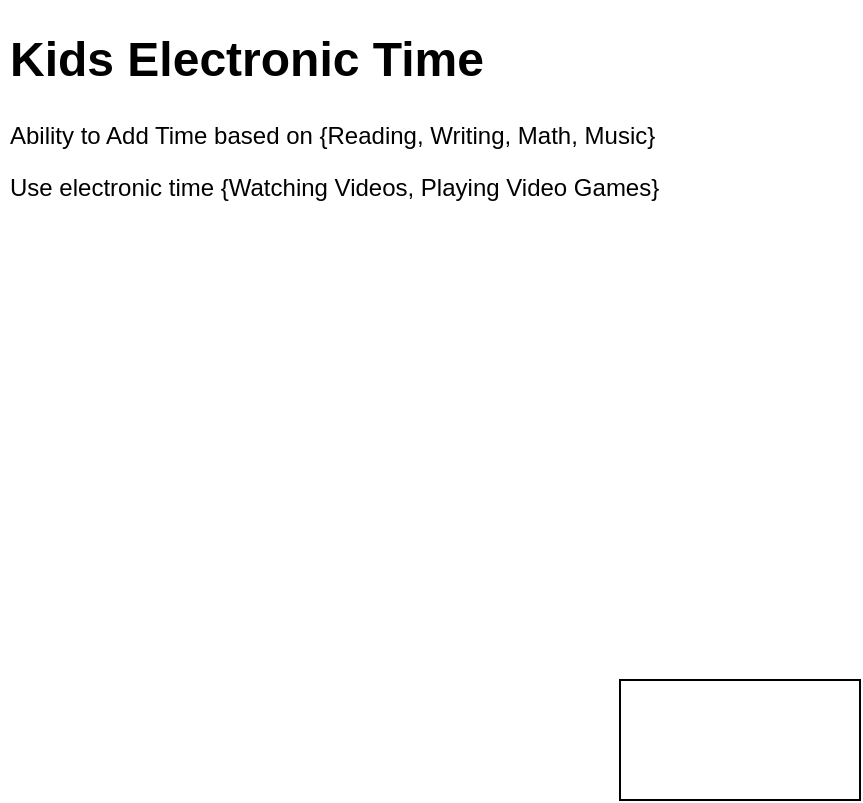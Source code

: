 <mxfile version="16.5.2" type="github">
  <diagram id="1zFCTI9B1hO3N-UEUR9g" name="Page-1">
    <mxGraphModel dx="1422" dy="762" grid="1" gridSize="10" guides="1" tooltips="1" connect="1" arrows="1" fold="1" page="1" pageScale="1" pageWidth="850" pageHeight="1100" math="0" shadow="0">
      <root>
        <mxCell id="0" />
        <mxCell id="1" parent="0" />
        <mxCell id="Q4rl8DcZpF_Cm5DkV_oP-1" value="" style="rounded=0;whiteSpace=wrap;html=1;" vertex="1" parent="1">
          <mxGeometry x="360" y="360" width="120" height="60" as="geometry" />
        </mxCell>
        <mxCell id="Q4rl8DcZpF_Cm5DkV_oP-2" value="&lt;h1&gt;Kids Electronic Time&lt;/h1&gt;&lt;p&gt;Ability to Add Time based on {Reading, Writing, Math, Music}&lt;/p&gt;&lt;p&gt;Use electronic time {Watching Videos, Playing Video Games}&lt;/p&gt;" style="text;html=1;strokeColor=none;fillColor=none;spacing=5;spacingTop=-20;whiteSpace=wrap;overflow=hidden;rounded=0;" vertex="1" parent="1">
          <mxGeometry x="50" y="30" width="340" height="120" as="geometry" />
        </mxCell>
      </root>
    </mxGraphModel>
  </diagram>
</mxfile>
